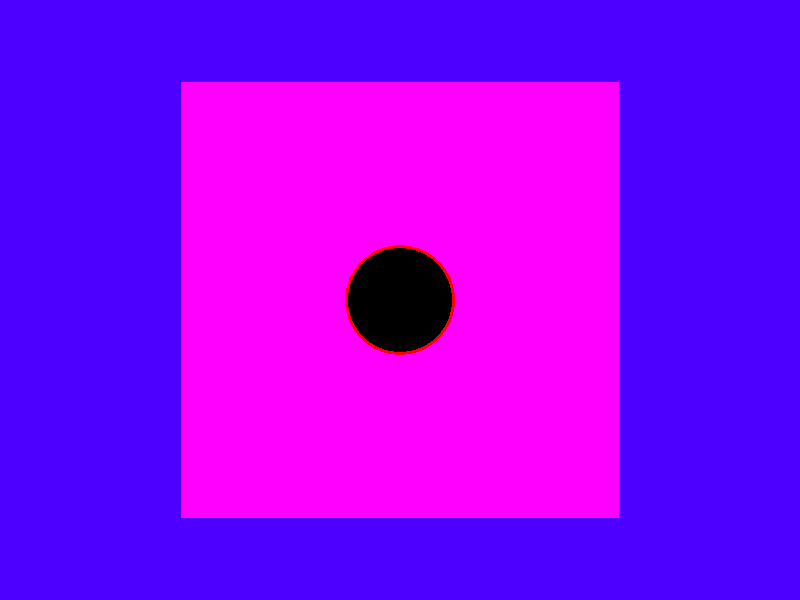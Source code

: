 #declare FrontCameraPos = <0,5,-10>;
#declare TopCameraPos = <0,10,0>;
#declare BottomCameraPos = <0,-10,0>;   

#declare SolidPink =  texture{
        pigment{ 
            rgb <1,0,1>
        }
    } 
#declare SolidRed =  texture{
        pigment{ 
            rgb <1,0,0>
        }
    }
#declare SolidGreen =  texture{
        pigment{ 
            rgb <0,1,0>
        }
    }
#declare Purple  =  texture{
        pigment{ 
            rgb <0.3,0,1>
        }
    }


camera{
    location BottomCameraPos  
    look_at <0,0,0>
} 

background{
     rgb <0.3,0,1>
}             

light_source{
    <-2,6,-10>
    rgb<1,1,1>
}    
light_source{
    <2,6,-10>
    rgb<1,1,1>        
} 

#declare MugPos = <0,1,0>;
#declare MugBaseSphere = sphere{
    MugPos
    1
    texture{SolidRed}
}
#declare MugCutout = box{
    MugPos + <2,-.4,2>  
    MugPos + <-2,-4,-2> 
    }
#declare FlatBase = difference{    
    object {
        MugBaseSphere
    }
    object{
        MugCutout
    }
}

#declare TopBox = box{
    MugPos + <4,0,4>
    MugPos + <-4,2,-4>
    texture{SolidPink}
}                  
object{ TopBox} 
object{FlatBase}